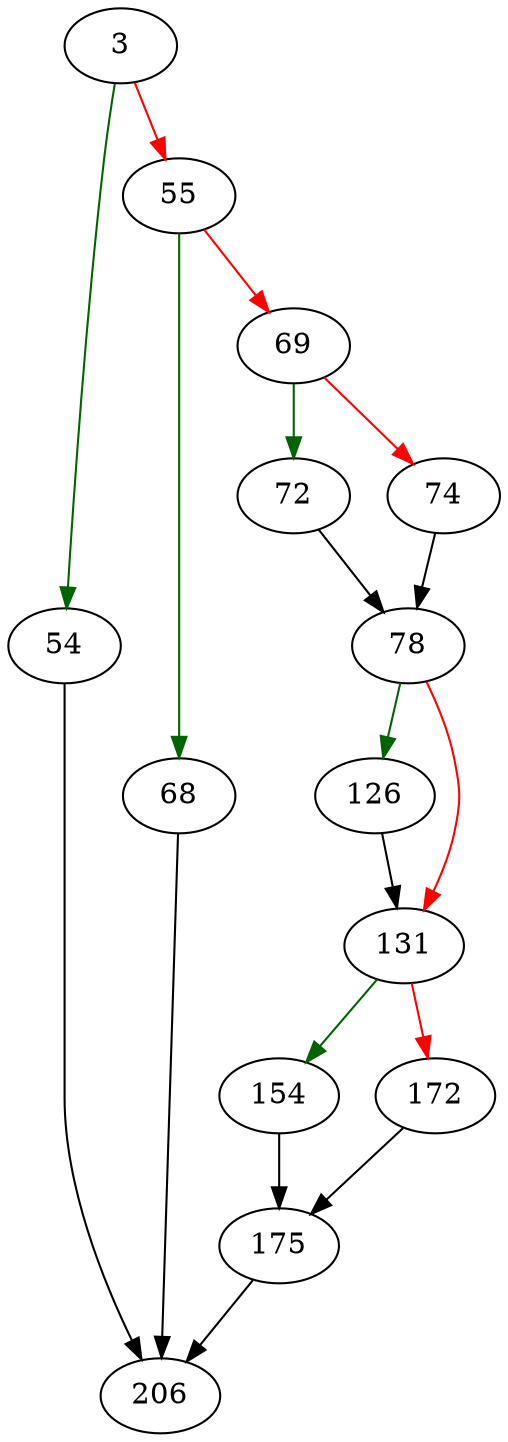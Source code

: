 strict digraph "sqlite3RefillIndex" {
	// Node definitions.
	3 [entry=true];
	54;
	55;
	206;
	68;
	69;
	72;
	74;
	78;
	126;
	131;
	154;
	172;
	175;

	// Edge definitions.
	3 -> 54 [
		color=darkgreen
		cond=true
	];
	3 -> 55 [
		color=red
		cond=false
	];
	54 -> 206;
	55 -> 68 [
		color=darkgreen
		cond=true
	];
	55 -> 69 [
		color=red
		cond=false
	];
	68 -> 206;
	69 -> 72 [
		color=darkgreen
		cond=true
	];
	69 -> 74 [
		color=red
		cond=false
	];
	72 -> 78;
	74 -> 78;
	78 -> 126 [
		color=darkgreen
		cond=true
	];
	78 -> 131 [
		color=red
		cond=false
	];
	126 -> 131;
	131 -> 154 [
		color=darkgreen
		cond=true
	];
	131 -> 172 [
		color=red
		cond=false
	];
	154 -> 175;
	172 -> 175;
	175 -> 206;
}